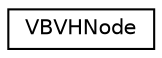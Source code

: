 digraph G
{
  edge [fontname="Helvetica",fontsize="10",labelfontname="Helvetica",labelfontsize="10"];
  node [fontname="Helvetica",fontsize="10",shape=record];
  rankdir=LR;
  Node1 [label="VBVHNode",height=0.2,width=0.4,color="black", fillcolor="white", style="filled",URL="$d8/d0c/structVBVHNode.html"];
}
